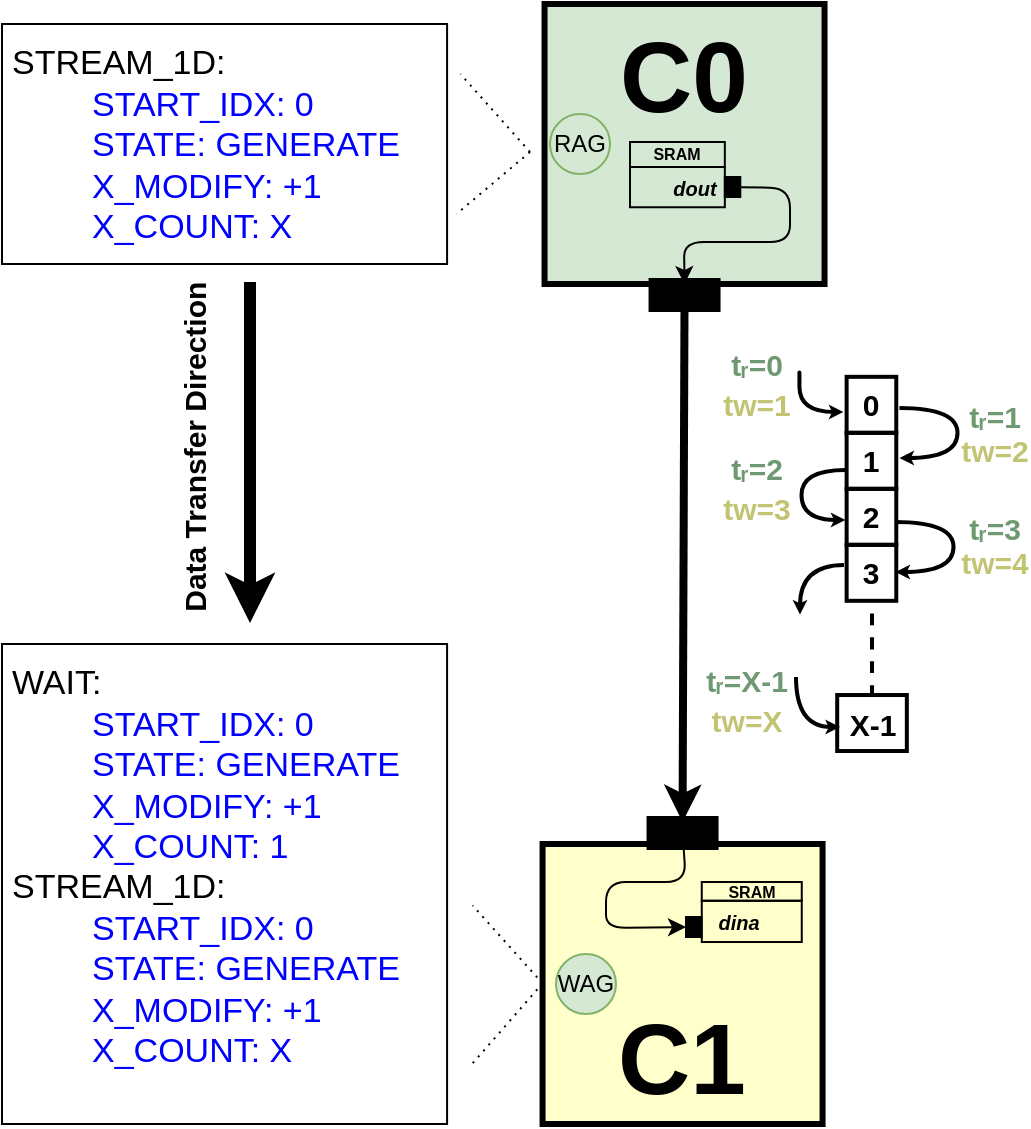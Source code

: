 <mxfile>
    <diagram id="u1-wfbKniJN4tYRaOvmy" name="Page-1">
        <mxGraphModel dx="-2629" dy="1734" grid="1" gridSize="10" guides="1" tooltips="1" connect="1" arrows="1" fold="1" page="1" pageScale="1" pageWidth="850" pageHeight="1100" math="0" shadow="0">
            <root>
                <mxCell id="0"/>
                <mxCell id="1" parent="0"/>
                <mxCell id="80" style="edgeStyle=none;html=1;fontColor=#C2C474;curved=1;strokeWidth=6;" parent="1" edge="1">
                    <mxGeometry relative="1" as="geometry">
                        <mxPoint x="3680" y="-790" as="sourcePoint"/>
                        <mxPoint x="3680" y="-619.49" as="targetPoint"/>
                    </mxGeometry>
                </mxCell>
                <mxCell id="2" value="C0" style="whiteSpace=wrap;html=1;aspect=fixed;fillColor=#d5e8d4;strokeColor=#000000;strokeWidth=3;fontSize=50;fontStyle=1;horizontal=1;verticalAlign=top;" parent="1" vertex="1">
                    <mxGeometry x="3827.27" y="-929" width="140" height="140" as="geometry"/>
                </mxCell>
                <mxCell id="124" style="edgeStyle=none;html=1;entryX=0.5;entryY=1;entryDx=0;entryDy=0;fontSize=12;strokeWidth=4;" edge="1" parent="1" source="3" target="40">
                    <mxGeometry relative="1" as="geometry"/>
                </mxCell>
                <mxCell id="3" value="" style="rounded=0;whiteSpace=wrap;html=1;fontSize=50;fontColor=#000000;strokeColor=#000000;strokeWidth=6;fillColor=#000000;rotation=-180;" parent="1" vertex="1">
                    <mxGeometry x="3882.27" y="-789" width="30" height="11" as="geometry"/>
                </mxCell>
                <mxCell id="5" value="RAG" style="ellipse;whiteSpace=wrap;html=1;aspect=fixed;sketch=0;fillColor=#d5e8d4;strokeColor=#82b366;" parent="1" vertex="1">
                    <mxGeometry x="3830.0" y="-874" width="30" height="30" as="geometry"/>
                </mxCell>
                <mxCell id="6" value="" style="endArrow=none;dashed=1;html=1;dashPattern=1 3;strokeWidth=1;exitX=0.5;exitY=0;exitDx=0;exitDy=0;jumpSize=0;" parent="1" edge="1">
                    <mxGeometry width="50" height="50" relative="1" as="geometry">
                        <mxPoint x="3820.0" y="-855" as="sourcePoint"/>
                        <mxPoint x="3785.23" y="-894" as="targetPoint"/>
                    </mxGeometry>
                </mxCell>
                <mxCell id="7" value="" style="endArrow=none;dashed=1;html=1;dashPattern=1 3;strokeWidth=1;exitX=0.5;exitY=0;exitDx=0;exitDy=0;jumpSize=0;" parent="1" edge="1">
                    <mxGeometry width="50" height="50" relative="1" as="geometry">
                        <mxPoint x="3820.0" y="-855" as="sourcePoint"/>
                        <mxPoint x="3783.23" y="-824" as="targetPoint"/>
                    </mxGeometry>
                </mxCell>
                <mxCell id="8" value="&lt;br style=&quot;font-size: 17px&quot;&gt;STREAM_1D:&lt;br style=&quot;font-size: 17px&quot;&gt;&#9;&lt;blockquote style=&quot;margin: 0px 0px 0px 40px ; border: none ; padding: 0px ; font-size: 17px&quot;&gt;&lt;font color=&quot;#0000ff&quot; style=&quot;font-size: 17px&quot;&gt;START_IDX: 0&lt;br style=&quot;font-size: 17px&quot;&gt;STATE: GENERATE&lt;br style=&quot;font-size: 17px&quot;&gt;X_MODIFY: +1&lt;br style=&quot;font-size: 17px&quot;&gt;X_COUNT: X&lt;/font&gt;&lt;/blockquote&gt;&lt;font color=&quot;#0000ff&quot; style=&quot;font-size: 17px&quot;&gt;&lt;span style=&quot;font-size: 17px&quot;&gt;&#9;&lt;/span&gt;&lt;br style=&quot;font-size: 17px&quot;&gt;&lt;/font&gt;&lt;span style=&quot;font-size: 17px&quot;&gt;&#9;&lt;/span&gt;" style="text;html=1;strokeColor=default;fillColor=none;spacing=5;spacingTop=-20;whiteSpace=wrap;overflow=hidden;rounded=0;sketch=0;fontSize=17;" parent="1" vertex="1">
                    <mxGeometry x="3556" y="-919" width="222.54" height="120" as="geometry"/>
                </mxCell>
                <mxCell id="38" style="edgeStyle=none;html=1;exitX=0.5;exitY=1;exitDx=0;exitDy=0;entryX=0.5;entryY=0;entryDx=0;entryDy=0;" parent="1" source="3" target="3" edge="1">
                    <mxGeometry relative="1" as="geometry"/>
                </mxCell>
                <mxCell id="39" value="C1" style="whiteSpace=wrap;html=1;aspect=fixed;fillColor=#FFFFCC;strokeColor=#000000;strokeWidth=3;fontSize=50;fontStyle=1;verticalAlign=bottom;" parent="1" vertex="1">
                    <mxGeometry x="3826.28" y="-509.0" width="140" height="140" as="geometry"/>
                </mxCell>
                <mxCell id="146" style="edgeStyle=none;html=1;entryX=0;entryY=0.5;entryDx=0;entryDy=0;" edge="1" parent="1" source="40" target="126">
                    <mxGeometry relative="1" as="geometry">
                        <Array as="points">
                            <mxPoint x="3898" y="-490"/>
                            <mxPoint x="3858" y="-490"/>
                            <mxPoint x="3858" y="-467"/>
                        </Array>
                    </mxGeometry>
                </mxCell>
                <mxCell id="40" value="" style="rounded=0;whiteSpace=wrap;html=1;fontSize=50;fontColor=#000000;strokeColor=#000000;strokeWidth=6;fillColor=#000000;rotation=-180;" parent="1" vertex="1">
                    <mxGeometry x="3881.28" y="-520" width="30" height="11" as="geometry"/>
                </mxCell>
                <mxCell id="42" value="WAG" style="ellipse;whiteSpace=wrap;html=1;aspect=fixed;sketch=0;fillColor=#d5e8d4;strokeColor=#82b366;" parent="1" vertex="1">
                    <mxGeometry x="3833.0" y="-454.0" width="30" height="30" as="geometry"/>
                </mxCell>
                <mxCell id="43" value="" style="endArrow=none;dashed=1;html=1;dashPattern=1 3;strokeWidth=1;exitX=0.5;exitY=0;exitDx=0;exitDy=0;jumpSize=0;" parent="1" edge="1">
                    <mxGeometry width="50" height="50" relative="1" as="geometry">
                        <mxPoint x="3826.28" y="-439.3" as="sourcePoint"/>
                        <mxPoint x="3791.28" y="-478.3" as="targetPoint"/>
                    </mxGeometry>
                </mxCell>
                <mxCell id="44" value="" style="endArrow=none;dashed=1;html=1;dashPattern=1 3;strokeWidth=1;exitX=0.5;exitY=0;exitDx=0;exitDy=0;jumpSize=0;" parent="1" edge="1">
                    <mxGeometry width="50" height="50" relative="1" as="geometry">
                        <mxPoint x="3826.28" y="-439.3" as="sourcePoint"/>
                        <mxPoint x="3791.28" y="-399.3" as="targetPoint"/>
                    </mxGeometry>
                </mxCell>
                <mxCell id="45" value="&lt;br&gt;WAIT:&lt;br&gt;&lt;blockquote style=&quot;border: none ; margin: 0px 0px 0px 40px ; padding: 0px&quot;&gt;&lt;font color=&quot;#0000ff&quot;&gt;START_IDX: 0&lt;br&gt;STATE: GENERATE&lt;br&gt;X_MODIFY: +1&lt;br&gt;X_COUNT: 1&lt;/font&gt;&lt;/blockquote&gt;STREAM_1D:&lt;br style=&quot;font-size: 17px&quot;&gt;&#9;&lt;blockquote style=&quot;margin: 0px 0px 0px 40px ; border: none ; padding: 0px ; font-size: 17px&quot;&gt;&lt;font color=&quot;#0000ff&quot; style=&quot;font-size: 17px&quot;&gt;START_IDX: 0&lt;br style=&quot;font-size: 17px&quot;&gt;STATE: GENERATE&lt;br style=&quot;font-size: 17px&quot;&gt;X_MODIFY: +1&lt;br style=&quot;font-size: 17px&quot;&gt;X_COUNT: X&lt;/font&gt;&lt;/blockquote&gt;&lt;font color=&quot;#0000ff&quot; style=&quot;font-size: 17px&quot;&gt;&lt;span style=&quot;font-size: 17px&quot;&gt;&#9;&lt;/span&gt;&lt;br style=&quot;font-size: 17px&quot;&gt;&lt;/font&gt;&lt;span style=&quot;font-size: 17px&quot;&gt;&#9;&lt;/span&gt;" style="text;html=1;strokeColor=default;fillColor=none;spacing=5;spacingTop=-20;whiteSpace=wrap;overflow=hidden;rounded=0;sketch=0;fontSize=17;" parent="1" vertex="1">
                    <mxGeometry x="3556.0" y="-609" width="222.54" height="240" as="geometry"/>
                </mxCell>
                <mxCell id="46" style="edgeStyle=none;html=1;exitX=0.5;exitY=1;exitDx=0;exitDy=0;entryX=0.5;entryY=0;entryDx=0;entryDy=0;" parent="1" source="40" target="40" edge="1">
                    <mxGeometry relative="1" as="geometry"/>
                </mxCell>
                <mxCell id="82" value="&lt;font color=&quot;#000000&quot; style=&quot;font-size: 15px;&quot;&gt;Data Transfer Direction&lt;/font&gt;" style="text;strokeColor=none;fillColor=none;html=1;fontSize=15;fontStyle=1;verticalAlign=middle;align=center;fontColor=#C2C474;rotation=-90;" parent="1" vertex="1">
                    <mxGeometry x="3489" y="-725.9" width="326" height="37.49" as="geometry"/>
                </mxCell>
                <mxCell id="9" style="edgeStyle=orthogonalEdgeStyle;curved=1;orthogonalLoop=1;jettySize=auto;html=1;entryX=0;entryY=0.5;entryDx=0;entryDy=0;fontSize=12;strokeWidth=2;endSize=1;horizontal=0;" parent="1" edge="1">
                    <mxGeometry relative="1" as="geometry">
                        <mxPoint x="3954.73" y="-741.0" as="sourcePoint"/>
                        <mxPoint x="3976.73" y="-725.0" as="targetPoint"/>
                        <Array as="points">
                            <mxPoint x="3954.73" y="-750.0"/>
                            <mxPoint x="3954.73" y="-725.0"/>
                        </Array>
                    </mxGeometry>
                </mxCell>
                <mxCell id="10" value="tᵣ=0" style="text;html=1;align=center;verticalAlign=middle;resizable=0;points=[];autosize=1;strokeColor=none;fillColor=none;fontSize=15;fontStyle=1;rotation=90;horizontal=0;fontColor=#6E9972;" parent="1" vertex="1">
                    <mxGeometry x="3912.73" y="-758.59" width="40" height="20" as="geometry"/>
                </mxCell>
                <mxCell id="11" value="0" style="rounded=0;whiteSpace=wrap;html=1;fontSize=15;strokeWidth=2;fontStyle=1;fillColor=none;strokeColor=#000000;rotation=90;horizontal=0;" parent="1" vertex="1">
                    <mxGeometry x="3976.73" y="-741.0" width="27.987" height="24.825" as="geometry"/>
                </mxCell>
                <mxCell id="12" style="edgeStyle=orthogonalEdgeStyle;curved=1;orthogonalLoop=1;jettySize=auto;html=1;entryX=1;entryY=0.5;entryDx=0;entryDy=0;fontSize=12;endSize=1;strokeWidth=2;horizontal=0;" parent="1" edge="1">
                    <mxGeometry relative="1" as="geometry">
                        <mxPoint x="4004.73" y="-727.0" as="sourcePoint"/>
                        <mxPoint x="4004.73" y="-702.0" as="targetPoint"/>
                        <Array as="points">
                            <mxPoint x="4033.73" y="-727.0"/>
                            <mxPoint x="4033.73" y="-702.0"/>
                        </Array>
                    </mxGeometry>
                </mxCell>
                <mxCell id="13" value="1" style="rounded=0;whiteSpace=wrap;html=1;fontSize=15;strokeWidth=2;fontStyle=1;fillColor=none;strokeColor=#000000;rotation=90;horizontal=0;direction=east;" parent="1" vertex="1">
                    <mxGeometry x="3976.73" y="-713.0" width="27.987" height="24.825" as="geometry"/>
                </mxCell>
                <mxCell id="14" value="2" style="rounded=0;whiteSpace=wrap;html=1;fontSize=15;strokeWidth=2;fontStyle=1;fillColor=none;strokeColor=#000000;rotation=90;horizontal=0;" parent="1" vertex="1">
                    <mxGeometry x="3976.73" y="-685.0" width="27.987" height="24.825" as="geometry"/>
                </mxCell>
                <mxCell id="15" value="3" style="rounded=0;whiteSpace=wrap;html=1;fontSize=15;strokeWidth=2;fontStyle=1;fillColor=none;strokeColor=#000000;rotation=90;horizontal=0;" parent="1" vertex="1">
                    <mxGeometry x="3976.73" y="-657.0" width="27.987" height="24.825" as="geometry"/>
                </mxCell>
                <mxCell id="20" style="edgeStyle=orthogonalEdgeStyle;curved=1;orthogonalLoop=1;jettySize=auto;html=1;fontSize=12;strokeWidth=2;endSize=1;horizontal=0;" parent="1" edge="1">
                    <mxGeometry relative="1" as="geometry">
                        <mxPoint x="3977.73" y="-696.0" as="sourcePoint"/>
                        <mxPoint x="3977.73" y="-671.0" as="targetPoint"/>
                        <Array as="points">
                            <mxPoint x="3955.73" y="-696.0"/>
                            <mxPoint x="3955.73" y="-671.0"/>
                        </Array>
                    </mxGeometry>
                </mxCell>
                <mxCell id="21" style="edgeStyle=orthogonalEdgeStyle;curved=1;orthogonalLoop=1;jettySize=auto;html=1;entryX=1;entryY=0.5;entryDx=0;entryDy=0;fontSize=12;endSize=1;strokeWidth=2;horizontal=0;" parent="1" edge="1">
                    <mxGeometry relative="1" as="geometry">
                        <mxPoint x="4002.73" y="-670.0" as="sourcePoint"/>
                        <mxPoint x="4002.73" y="-645.0" as="targetPoint"/>
                        <Array as="points">
                            <mxPoint x="4031.73" y="-670.0"/>
                            <mxPoint x="4031.73" y="-645.0"/>
                        </Array>
                    </mxGeometry>
                </mxCell>
                <mxCell id="29" value="" style="endArrow=none;dashed=1;html=1;fontSize=15;endSize=1;strokeWidth=2;curved=1;horizontal=0;" parent="1" edge="1">
                    <mxGeometry width="50" height="50" relative="1" as="geometry">
                        <mxPoint x="3991" y="-582.49" as="sourcePoint"/>
                        <mxPoint x="3991" y="-631.18" as="targetPoint"/>
                    </mxGeometry>
                </mxCell>
                <mxCell id="35" value="X-1" style="rounded=0;whiteSpace=wrap;html=1;fontSize=15;strokeWidth=2;fontStyle=1;fillColor=none;strokeColor=#000000;rotation=90;horizontal=0;" parent="1" vertex="1">
                    <mxGeometry x="3977.01" y="-586.9" width="27.99" height="34.82" as="geometry"/>
                </mxCell>
                <mxCell id="36" style="edgeStyle=orthogonalEdgeStyle;curved=1;orthogonalLoop=1;jettySize=auto;html=1;fontSize=12;strokeWidth=2;endSize=1;horizontal=0;" parent="1" edge="1">
                    <mxGeometry relative="1" as="geometry">
                        <mxPoint x="3953" y="-592.49" as="sourcePoint"/>
                        <mxPoint x="3975" y="-567.49" as="targetPoint"/>
                        <Array as="points">
                            <mxPoint x="3953" y="-567.49"/>
                        </Array>
                    </mxGeometry>
                </mxCell>
                <mxCell id="54" value="tw=1" style="text;html=1;align=center;verticalAlign=middle;resizable=0;points=[];autosize=1;strokeColor=none;fillColor=none;fontSize=15;fontStyle=1;rotation=90;horizontal=0;fontColor=#C2C474;" parent="1" vertex="1">
                    <mxGeometry x="3907.73" y="-738.59" width="50" height="20" as="geometry"/>
                </mxCell>
                <mxCell id="55" value="tw=3" style="text;html=1;align=center;verticalAlign=middle;resizable=0;points=[];autosize=1;strokeColor=none;fillColor=none;fontSize=15;fontStyle=1;rotation=90;horizontal=0;fontColor=#C2C474;" parent="1" vertex="1">
                    <mxGeometry x="3907.73" y="-687.0" width="50" height="20" as="geometry"/>
                </mxCell>
                <mxCell id="58" value="tᵣ=2" style="text;html=1;align=center;verticalAlign=middle;resizable=0;points=[];autosize=1;strokeColor=none;fillColor=none;fontSize=15;fontStyle=1;rotation=90;horizontal=0;fontColor=#6E9972;" parent="1" vertex="1">
                    <mxGeometry x="3912.73" y="-707.0" width="40" height="20" as="geometry"/>
                </mxCell>
                <mxCell id="65" value="tᵣ=X-1" style="text;html=1;align=center;verticalAlign=middle;resizable=0;points=[];autosize=1;strokeColor=none;fillColor=none;fontSize=15;fontStyle=1;rotation=90;horizontal=0;fontColor=#6E9972;" parent="1" vertex="1">
                    <mxGeometry x="3898" y="-601.49" width="60" height="20" as="geometry"/>
                </mxCell>
                <mxCell id="66" value="tw=X" style="text;html=1;align=center;verticalAlign=middle;resizable=0;points=[];autosize=1;strokeColor=none;fillColor=none;fontSize=15;fontStyle=1;rotation=90;horizontal=0;fontColor=#C2C474;" parent="1" vertex="1">
                    <mxGeometry x="3903" y="-581.49" width="50" height="20" as="geometry"/>
                </mxCell>
                <mxCell id="67" value="tᵣ=1" style="text;html=1;align=center;verticalAlign=middle;resizable=0;points=[];autosize=1;strokeColor=none;fillColor=none;fontSize=15;fontStyle=1;rotation=90;horizontal=0;fontColor=#6E9972;" parent="1" vertex="1">
                    <mxGeometry x="4032.27" y="-733.0" width="40" height="20" as="geometry"/>
                </mxCell>
                <mxCell id="68" value="tw=2" style="text;html=1;align=center;verticalAlign=middle;resizable=0;points=[];autosize=1;strokeColor=none;fillColor=none;fontSize=15;fontStyle=1;rotation=90;horizontal=0;fontColor=#C2C474;" parent="1" vertex="1">
                    <mxGeometry x="4027.27" y="-716.18" width="50" height="20" as="geometry"/>
                </mxCell>
                <mxCell id="69" value="tw=4" style="text;html=1;align=center;verticalAlign=middle;resizable=0;points=[];autosize=1;strokeColor=none;fillColor=none;fontSize=15;fontStyle=1;rotation=90;horizontal=0;fontColor=#C2C474;" parent="1" vertex="1">
                    <mxGeometry x="4027.27" y="-660.18" width="50" height="20" as="geometry"/>
                </mxCell>
                <mxCell id="72" value="tᵣ=3" style="text;html=1;align=center;verticalAlign=middle;resizable=0;points=[];autosize=1;strokeColor=none;fillColor=none;fontSize=15;fontStyle=1;rotation=90;horizontal=0;fontColor=#6E9972;" parent="1" vertex="1">
                    <mxGeometry x="4031.73" y="-677.0" width="40" height="20" as="geometry"/>
                </mxCell>
                <mxCell id="102" style="edgeStyle=orthogonalEdgeStyle;curved=1;orthogonalLoop=1;jettySize=auto;html=1;fontSize=12;strokeWidth=2;endSize=1;horizontal=0;" parent="1" edge="1">
                    <mxGeometry relative="1" as="geometry">
                        <mxPoint x="3977.01" y="-648.5" as="sourcePoint"/>
                        <mxPoint x="3954.73" y="-623.69" as="targetPoint"/>
                        <Array as="points">
                            <mxPoint x="3955.01" y="-648.5"/>
                            <mxPoint x="3955.01" y="-623.5"/>
                        </Array>
                    </mxGeometry>
                </mxCell>
                <mxCell id="123" style="edgeStyle=none;html=1;entryX=0.5;entryY=1;entryDx=0;entryDy=0;" edge="1" parent="1" source="110" target="3">
                    <mxGeometry relative="1" as="geometry">
                        <Array as="points">
                            <mxPoint x="3950" y="-837"/>
                            <mxPoint x="3950" y="-810"/>
                            <mxPoint x="3897" y="-810"/>
                        </Array>
                    </mxGeometry>
                </mxCell>
                <mxCell id="110" value="" style="rounded=0;whiteSpace=wrap;html=1;fillColor=#000000;" vertex="1" parent="1">
                    <mxGeometry x="3917.418" y="-842.5" width="7.732" height="10" as="geometry"/>
                </mxCell>
                <mxCell id="117" value="dout" style="text;html=1;strokeColor=none;fillColor=none;align=center;verticalAlign=middle;whiteSpace=wrap;rounded=0;fontSize=10;rotation=0;fontStyle=3" vertex="1" parent="1">
                    <mxGeometry x="3896.36" y="-845" width="12.58" height="15" as="geometry"/>
                </mxCell>
                <mxCell id="122" value="" style="group" vertex="1" connectable="0" parent="1">
                    <mxGeometry x="3870" y="-860" width="47.42" height="32.63" as="geometry"/>
                </mxCell>
                <mxCell id="105" value="SRAM" style="rounded=0;whiteSpace=wrap;html=1;fontSize=8;labelBackgroundColor=none;fillColor=none;fontStyle=1;strokeWidth=1;" vertex="1" parent="122">
                    <mxGeometry x="0.001" width="47.417" height="12.5" as="geometry"/>
                </mxCell>
                <mxCell id="106" value="" style="rounded=0;whiteSpace=wrap;html=1;fontSize=8;labelBackgroundColor=none;fillColor=none;fontStyle=1;strokeWidth=1;" vertex="1" parent="122">
                    <mxGeometry y="12.5" width="47.42" height="20.13" as="geometry"/>
                </mxCell>
                <mxCell id="126" value="" style="rounded=0;whiteSpace=wrap;html=1;fillColor=#000000;" vertex="1" parent="1">
                    <mxGeometry x="3897.998" y="-472.5" width="7.732" height="10" as="geometry"/>
                </mxCell>
                <mxCell id="145" value="" style="group" vertex="1" connectable="0" parent="1">
                    <mxGeometry x="3905.88" y="-490" width="57.39" height="30.01" as="geometry"/>
                </mxCell>
                <mxCell id="127" value="SRAM" style="rounded=0;whiteSpace=wrap;html=1;fontSize=8;labelBackgroundColor=none;fillColor=none;fontStyle=1;strokeWidth=1;" vertex="1" parent="145">
                    <mxGeometry width="50" height="9.38" as="geometry"/>
                </mxCell>
                <mxCell id="128" value="" style="rounded=0;whiteSpace=wrap;html=1;fontSize=8;labelBackgroundColor=none;fillColor=none;fontStyle=1;strokeWidth=1;" vertex="1" parent="145">
                    <mxGeometry y="9.38" width="50" height="20.63" as="geometry"/>
                </mxCell>
                <mxCell id="143" value="dina" style="text;html=1;strokeColor=none;fillColor=none;align=center;verticalAlign=middle;whiteSpace=wrap;rounded=0;fontSize=10;rotation=0;fontStyle=3" vertex="1" parent="145">
                    <mxGeometry x="12.709" y="14.072" width="10.823" height="11.25" as="geometry"/>
                </mxCell>
            </root>
        </mxGraphModel>
    </diagram>
</mxfile>